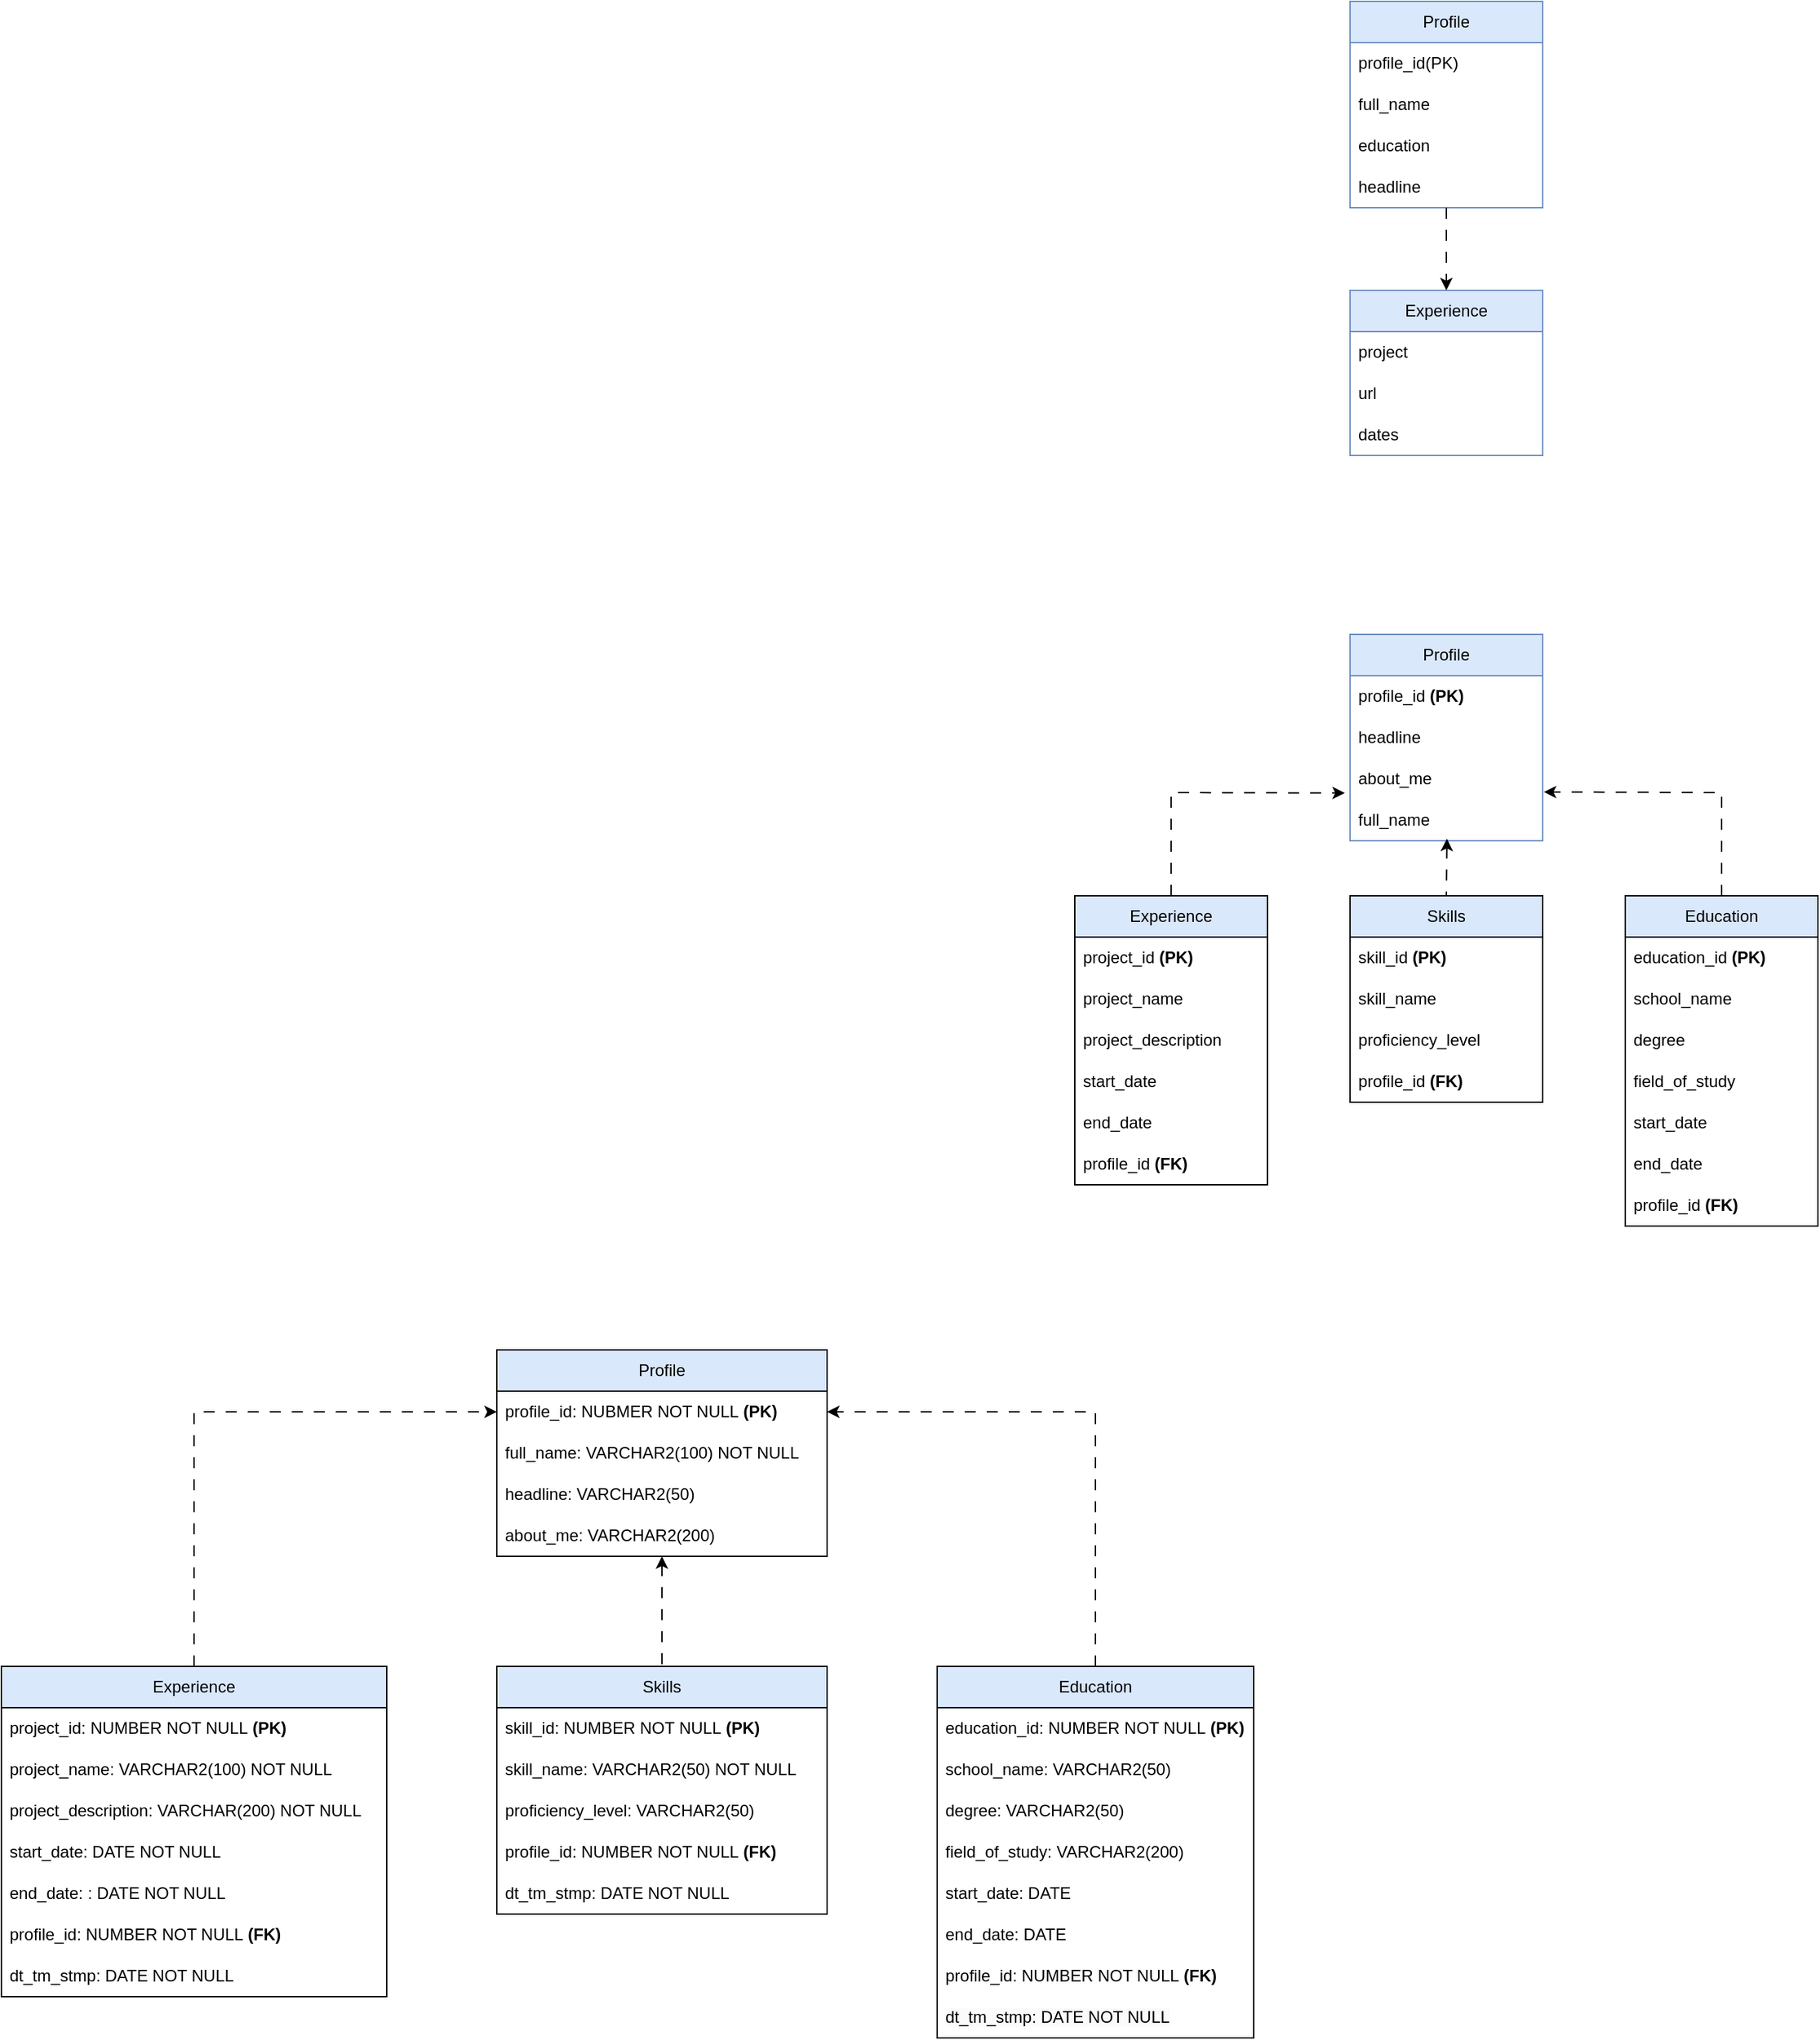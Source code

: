 <mxfile version="21.3.4" type="google" pages="2">
  <diagram name="Страница 1" id="eE-gdzqVYDcZq1q3PWrR">
    <mxGraphModel grid="1" page="1" gridSize="10" guides="1" tooltips="1" connect="1" arrows="1" fold="1" pageScale="1" pageWidth="3300" pageHeight="4681" background="none" math="0" shadow="0">
      <root>
        <mxCell id="0" />
        <mxCell id="1" parent="0" />
        <mxCell id="43woCf4Ci9Up-YKyNIjF-12" value="Profile" style="swimlane;fontStyle=0;childLayout=stackLayout;horizontal=1;startSize=30;horizontalStack=0;resizeParent=1;resizeParentMax=0;resizeLast=0;collapsible=1;marginBottom=0;whiteSpace=wrap;html=1;fillColor=#dae8fc;strokeColor=#6c8ebf;" vertex="1" parent="1">
          <mxGeometry x="1060" y="50" width="140" height="150" as="geometry" />
        </mxCell>
        <mxCell id="43woCf4Ci9Up-YKyNIjF-13" value="profile_id(PK)" style="text;strokeColor=none;fillColor=none;align=left;verticalAlign=middle;spacingLeft=4;spacingRight=4;overflow=hidden;points=[[0,0.5],[1,0.5]];portConstraint=eastwest;rotatable=0;whiteSpace=wrap;html=1;" vertex="1" parent="43woCf4Ci9Up-YKyNIjF-12">
          <mxGeometry y="30" width="140" height="30" as="geometry" />
        </mxCell>
        <mxCell id="43woCf4Ci9Up-YKyNIjF-15" value="full_name" style="text;strokeColor=none;fillColor=none;align=left;verticalAlign=middle;spacingLeft=4;spacingRight=4;overflow=hidden;points=[[0,0.5],[1,0.5]];portConstraint=eastwest;rotatable=0;whiteSpace=wrap;html=1;" vertex="1" parent="43woCf4Ci9Up-YKyNIjF-12">
          <mxGeometry y="60" width="140" height="30" as="geometry" />
        </mxCell>
        <mxCell id="43woCf4Ci9Up-YKyNIjF-16" value="education" style="text;strokeColor=none;fillColor=none;align=left;verticalAlign=middle;spacingLeft=4;spacingRight=4;overflow=hidden;points=[[0,0.5],[1,0.5]];portConstraint=eastwest;rotatable=0;whiteSpace=wrap;html=1;" vertex="1" parent="43woCf4Ci9Up-YKyNIjF-12">
          <mxGeometry y="90" width="140" height="30" as="geometry" />
        </mxCell>
        <mxCell id="43woCf4Ci9Up-YKyNIjF-118" value="headline" style="text;strokeColor=none;fillColor=none;align=left;verticalAlign=middle;spacingLeft=4;spacingRight=4;overflow=hidden;points=[[0,0.5],[1,0.5]];portConstraint=eastwest;rotatable=0;whiteSpace=wrap;html=1;" vertex="1" parent="43woCf4Ci9Up-YKyNIjF-12">
          <mxGeometry y="120" width="140" height="30" as="geometry" />
        </mxCell>
        <mxCell id="43woCf4Ci9Up-YKyNIjF-22" value="Experience" style="swimlane;fontStyle=0;childLayout=stackLayout;horizontal=1;startSize=30;horizontalStack=0;resizeParent=1;resizeParentMax=0;resizeLast=0;collapsible=1;marginBottom=0;whiteSpace=wrap;html=1;fillColor=#dae8fc;strokeColor=#6c8ebf;" vertex="1" parent="1">
          <mxGeometry x="1060" y="260" width="140" height="120" as="geometry" />
        </mxCell>
        <mxCell id="43woCf4Ci9Up-YKyNIjF-23" value="project" style="text;strokeColor=none;fillColor=none;align=left;verticalAlign=middle;spacingLeft=4;spacingRight=4;overflow=hidden;points=[[0,0.5],[1,0.5]];portConstraint=eastwest;rotatable=0;whiteSpace=wrap;html=1;" vertex="1" parent="43woCf4Ci9Up-YKyNIjF-22">
          <mxGeometry y="30" width="140" height="30" as="geometry" />
        </mxCell>
        <mxCell id="43woCf4Ci9Up-YKyNIjF-24" value="url" style="text;strokeColor=none;fillColor=none;align=left;verticalAlign=middle;spacingLeft=4;spacingRight=4;overflow=hidden;points=[[0,0.5],[1,0.5]];portConstraint=eastwest;rotatable=0;whiteSpace=wrap;html=1;" vertex="1" parent="43woCf4Ci9Up-YKyNIjF-22">
          <mxGeometry y="60" width="140" height="30" as="geometry" />
        </mxCell>
        <mxCell id="43woCf4Ci9Up-YKyNIjF-25" value="dates" style="text;strokeColor=none;fillColor=none;align=left;verticalAlign=middle;spacingLeft=4;spacingRight=4;overflow=hidden;points=[[0,0.5],[1,0.5]];portConstraint=eastwest;rotatable=0;whiteSpace=wrap;html=1;" vertex="1" parent="43woCf4Ci9Up-YKyNIjF-22">
          <mxGeometry y="90" width="140" height="30" as="geometry" />
        </mxCell>
        <mxCell id="43woCf4Ci9Up-YKyNIjF-28" value="" style="endArrow=classic;html=1;rounded=0;entryX=0.75;entryY=0;entryDx=0;entryDy=0;dashed=1;dashPattern=8 8;" edge="1" parent="1">
          <mxGeometry width="50" height="50" relative="1" as="geometry">
            <mxPoint x="1130" y="200" as="sourcePoint" />
            <mxPoint x="1130" y="260" as="targetPoint" />
          </mxGeometry>
        </mxCell>
        <mxCell id="43woCf4Ci9Up-YKyNIjF-31" value="Profile" style="swimlane;fontStyle=0;childLayout=stackLayout;horizontal=1;startSize=30;horizontalStack=0;resizeParent=1;resizeParentMax=0;resizeLast=0;collapsible=1;marginBottom=0;whiteSpace=wrap;html=1;fillColor=#dae8fc;strokeColor=#6c8ebf;" vertex="1" parent="1">
          <mxGeometry x="1060" y="510" width="140" height="150" as="geometry">
            <mxRectangle x="1060" y="490" width="70" height="30" as="alternateBounds" />
          </mxGeometry>
        </mxCell>
        <mxCell id="43woCf4Ci9Up-YKyNIjF-32" value="profile_id &lt;b&gt;(PK)&lt;/b&gt;" style="text;strokeColor=none;fillColor=none;align=left;verticalAlign=middle;spacingLeft=4;spacingRight=4;overflow=hidden;points=[[0,0.5],[1,0.5]];portConstraint=eastwest;rotatable=0;whiteSpace=wrap;html=1;" vertex="1" parent="43woCf4Ci9Up-YKyNIjF-31">
          <mxGeometry y="30" width="140" height="30" as="geometry" />
        </mxCell>
        <mxCell id="43woCf4Ci9Up-YKyNIjF-34" value="headline" style="text;strokeColor=none;fillColor=none;align=left;verticalAlign=middle;spacingLeft=4;spacingRight=4;overflow=hidden;points=[[0,0.5],[1,0.5]];portConstraint=eastwest;rotatable=0;whiteSpace=wrap;html=1;" vertex="1" parent="43woCf4Ci9Up-YKyNIjF-31">
          <mxGeometry y="60" width="140" height="30" as="geometry" />
        </mxCell>
        <mxCell id="43woCf4Ci9Up-YKyNIjF-35" value="about_me" style="text;strokeColor=none;fillColor=none;align=left;verticalAlign=middle;spacingLeft=4;spacingRight=4;overflow=hidden;points=[[0,0.5],[1,0.5]];portConstraint=eastwest;rotatable=0;whiteSpace=wrap;html=1;" vertex="1" parent="43woCf4Ci9Up-YKyNIjF-31">
          <mxGeometry y="90" width="140" height="30" as="geometry" />
        </mxCell>
        <mxCell id="43woCf4Ci9Up-YKyNIjF-119" value="full_name" style="text;strokeColor=none;fillColor=none;align=left;verticalAlign=middle;spacingLeft=4;spacingRight=4;overflow=hidden;points=[[0,0.5],[1,0.5]];portConstraint=eastwest;rotatable=0;whiteSpace=wrap;html=1;" vertex="1" parent="43woCf4Ci9Up-YKyNIjF-31">
          <mxGeometry y="120" width="140" height="30" as="geometry" />
        </mxCell>
        <mxCell id="43woCf4Ci9Up-YKyNIjF-45" value="" style="endArrow=none;html=1;rounded=0;entryX=0.5;entryY=0;entryDx=0;entryDy=0;dashed=1;dashPattern=8 8;exitX=0.503;exitY=0.951;exitDx=0;exitDy=0;exitPerimeter=0;startArrow=classic;startFill=1;endFill=0;" edge="1" parent="1" source="43woCf4Ci9Up-YKyNIjF-119">
          <mxGeometry width="50" height="50" relative="1" as="geometry">
            <mxPoint x="1135" y="640" as="sourcePoint" />
            <mxPoint x="1130" y="700" as="targetPoint" />
          </mxGeometry>
        </mxCell>
        <mxCell id="43woCf4Ci9Up-YKyNIjF-50" value="Education" style="swimlane;fontStyle=0;childLayout=stackLayout;horizontal=1;startSize=30;horizontalStack=0;resizeParent=1;resizeParentMax=0;resizeLast=0;collapsible=1;marginBottom=0;whiteSpace=wrap;html=1;fillColor=#dae8fc;strokeColor=#000000;" vertex="1" parent="1">
          <mxGeometry x="1260" y="700" width="140" height="240" as="geometry">
            <mxRectangle x="1260" y="700" width="90" height="30" as="alternateBounds" />
          </mxGeometry>
        </mxCell>
        <mxCell id="43woCf4Ci9Up-YKyNIjF-51" value="education_id&amp;nbsp;&lt;b style=&quot;border-color: var(--border-color);&quot;&gt;(PK)&lt;/b&gt;" style="text;strokeColor=none;fillColor=none;align=left;verticalAlign=middle;spacingLeft=4;spacingRight=4;overflow=hidden;points=[[0,0.5],[1,0.5]];portConstraint=eastwest;rotatable=0;whiteSpace=wrap;html=1;" vertex="1" parent="43woCf4Ci9Up-YKyNIjF-50">
          <mxGeometry y="30" width="140" height="30" as="geometry" />
        </mxCell>
        <mxCell id="43woCf4Ci9Up-YKyNIjF-52" value="school_name" style="text;strokeColor=none;fillColor=none;align=left;verticalAlign=middle;spacingLeft=4;spacingRight=4;overflow=hidden;points=[[0,0.5],[1,0.5]];portConstraint=eastwest;rotatable=0;whiteSpace=wrap;html=1;" vertex="1" parent="43woCf4Ci9Up-YKyNIjF-50">
          <mxGeometry y="60" width="140" height="30" as="geometry" />
        </mxCell>
        <mxCell id="43woCf4Ci9Up-YKyNIjF-53" value="degree" style="text;strokeColor=none;fillColor=none;align=left;verticalAlign=middle;spacingLeft=4;spacingRight=4;overflow=hidden;points=[[0,0.5],[1,0.5]];portConstraint=eastwest;rotatable=0;whiteSpace=wrap;html=1;" vertex="1" parent="43woCf4Ci9Up-YKyNIjF-50">
          <mxGeometry y="90" width="140" height="30" as="geometry" />
        </mxCell>
        <mxCell id="43woCf4Ci9Up-YKyNIjF-54" value="field_of_study" style="text;strokeColor=none;fillColor=none;align=left;verticalAlign=middle;spacingLeft=4;spacingRight=4;overflow=hidden;points=[[0,0.5],[1,0.5]];portConstraint=eastwest;rotatable=0;whiteSpace=wrap;html=1;" vertex="1" parent="43woCf4Ci9Up-YKyNIjF-50">
          <mxGeometry y="120" width="140" height="30" as="geometry" />
        </mxCell>
        <mxCell id="43woCf4Ci9Up-YKyNIjF-55" value="start_date" style="text;strokeColor=none;fillColor=none;align=left;verticalAlign=middle;spacingLeft=4;spacingRight=4;overflow=hidden;points=[[0,0.5],[1,0.5]];portConstraint=eastwest;rotatable=0;whiteSpace=wrap;html=1;" vertex="1" parent="43woCf4Ci9Up-YKyNIjF-50">
          <mxGeometry y="150" width="140" height="30" as="geometry" />
        </mxCell>
        <mxCell id="43woCf4Ci9Up-YKyNIjF-56" value="end_date" style="text;strokeColor=none;fillColor=none;align=left;verticalAlign=middle;spacingLeft=4;spacingRight=4;overflow=hidden;points=[[0,0.5],[1,0.5]];portConstraint=eastwest;rotatable=0;whiteSpace=wrap;html=1;" vertex="1" parent="43woCf4Ci9Up-YKyNIjF-50">
          <mxGeometry y="180" width="140" height="30" as="geometry" />
        </mxCell>
        <mxCell id="43woCf4Ci9Up-YKyNIjF-57" value="profile_id&lt;b style=&quot;border-color: var(--border-color);&quot;&gt;&amp;nbsp;(FK)&lt;/b&gt;" style="text;strokeColor=none;fillColor=none;align=left;verticalAlign=middle;spacingLeft=4;spacingRight=4;overflow=hidden;points=[[0,0.5],[1,0.5]];portConstraint=eastwest;rotatable=0;whiteSpace=wrap;html=1;" vertex="1" parent="43woCf4Ci9Up-YKyNIjF-50">
          <mxGeometry y="210" width="140" height="30" as="geometry" />
        </mxCell>
        <mxCell id="43woCf4Ci9Up-YKyNIjF-58" value="" style="endArrow=classic;html=1;rounded=0;entryX=1.006;entryY=-0.182;entryDx=0;entryDy=0;dashed=1;dashPattern=8 8;exitX=0.5;exitY=0;exitDx=0;exitDy=0;entryPerimeter=0;" edge="1" parent="1" source="43woCf4Ci9Up-YKyNIjF-50" target="43woCf4Ci9Up-YKyNIjF-119">
          <mxGeometry width="50" height="50" relative="1" as="geometry">
            <mxPoint x="1185" y="650" as="sourcePoint" />
            <mxPoint x="1185" y="710" as="targetPoint" />
            <Array as="points">
              <mxPoint x="1330" y="625" />
            </Array>
          </mxGeometry>
        </mxCell>
        <mxCell id="43woCf4Ci9Up-YKyNIjF-59" value="Experience" style="swimlane;fontStyle=0;childLayout=stackLayout;horizontal=1;startSize=30;horizontalStack=0;resizeParent=1;resizeParentMax=0;resizeLast=0;collapsible=1;marginBottom=0;whiteSpace=wrap;html=1;fillColor=#dae8fc;strokeColor=#000000;" vertex="1" parent="1">
          <mxGeometry x="860" y="700" width="140" height="210" as="geometry" />
        </mxCell>
        <mxCell id="43woCf4Ci9Up-YKyNIjF-60" value="project_id&amp;nbsp;&lt;b style=&quot;border-color: var(--border-color);&quot;&gt;(PK)&lt;/b&gt;" style="text;strokeColor=none;fillColor=none;align=left;verticalAlign=middle;spacingLeft=4;spacingRight=4;overflow=hidden;points=[[0,0.5],[1,0.5]];portConstraint=eastwest;rotatable=0;whiteSpace=wrap;html=1;" vertex="1" parent="43woCf4Ci9Up-YKyNIjF-59">
          <mxGeometry y="30" width="140" height="30" as="geometry" />
        </mxCell>
        <mxCell id="43woCf4Ci9Up-YKyNIjF-61" value="project_name" style="text;strokeColor=none;fillColor=none;align=left;verticalAlign=middle;spacingLeft=4;spacingRight=4;overflow=hidden;points=[[0,0.5],[1,0.5]];portConstraint=eastwest;rotatable=0;whiteSpace=wrap;html=1;" vertex="1" parent="43woCf4Ci9Up-YKyNIjF-59">
          <mxGeometry y="60" width="140" height="30" as="geometry" />
        </mxCell>
        <mxCell id="43woCf4Ci9Up-YKyNIjF-62" value="project_description" style="text;strokeColor=none;fillColor=none;align=left;verticalAlign=middle;spacingLeft=4;spacingRight=4;overflow=hidden;points=[[0,0.5],[1,0.5]];portConstraint=eastwest;rotatable=0;whiteSpace=wrap;html=1;" vertex="1" parent="43woCf4Ci9Up-YKyNIjF-59">
          <mxGeometry y="90" width="140" height="30" as="geometry" />
        </mxCell>
        <mxCell id="43woCf4Ci9Up-YKyNIjF-63" value="start_date" style="text;strokeColor=none;fillColor=none;align=left;verticalAlign=middle;spacingLeft=4;spacingRight=4;overflow=hidden;points=[[0,0.5],[1,0.5]];portConstraint=eastwest;rotatable=0;whiteSpace=wrap;html=1;" vertex="1" parent="43woCf4Ci9Up-YKyNIjF-59">
          <mxGeometry y="120" width="140" height="30" as="geometry" />
        </mxCell>
        <mxCell id="43woCf4Ci9Up-YKyNIjF-64" value="end_date" style="text;strokeColor=none;fillColor=none;align=left;verticalAlign=middle;spacingLeft=4;spacingRight=4;overflow=hidden;points=[[0,0.5],[1,0.5]];portConstraint=eastwest;rotatable=0;whiteSpace=wrap;html=1;" vertex="1" parent="43woCf4Ci9Up-YKyNIjF-59">
          <mxGeometry y="150" width="140" height="30" as="geometry" />
        </mxCell>
        <mxCell id="43woCf4Ci9Up-YKyNIjF-65" value="profile_id&lt;b style=&quot;border-color: var(--border-color);&quot;&gt;&amp;nbsp;(FK)&lt;/b&gt;" style="text;strokeColor=none;fillColor=none;align=left;verticalAlign=middle;spacingLeft=4;spacingRight=4;overflow=hidden;points=[[0,0.5],[1,0.5]];portConstraint=eastwest;rotatable=0;whiteSpace=wrap;html=1;" vertex="1" parent="43woCf4Ci9Up-YKyNIjF-59">
          <mxGeometry y="180" width="140" height="30" as="geometry" />
        </mxCell>
        <mxCell id="43woCf4Ci9Up-YKyNIjF-66" value="" style="endArrow=classic;html=1;rounded=0;entryX=-0.027;entryY=0.843;entryDx=0;entryDy=0;dashed=1;dashPattern=8 8;exitX=0.5;exitY=0;exitDx=0;exitDy=0;entryPerimeter=0;" edge="1" parent="1" source="43woCf4Ci9Up-YKyNIjF-59" target="43woCf4Ci9Up-YKyNIjF-35">
          <mxGeometry width="50" height="50" relative="1" as="geometry">
            <mxPoint x="860" y="700" as="sourcePoint" />
            <mxPoint x="730" y="625" as="targetPoint" />
            <Array as="points">
              <mxPoint x="930" y="625" />
            </Array>
          </mxGeometry>
        </mxCell>
        <mxCell id="43woCf4Ci9Up-YKyNIjF-75" value="Skills" style="swimlane;fontStyle=0;childLayout=stackLayout;horizontal=1;startSize=30;horizontalStack=0;resizeParent=1;resizeParentMax=0;resizeLast=0;collapsible=1;marginBottom=0;whiteSpace=wrap;html=1;fillColor=#dae8fc;strokeColor=#000000;" vertex="1" parent="1">
          <mxGeometry x="1060" y="700" width="140" height="150" as="geometry" />
        </mxCell>
        <mxCell id="43woCf4Ci9Up-YKyNIjF-76" value="skill_id&amp;nbsp;&lt;b style=&quot;border-color: var(--border-color);&quot;&gt;(PK)&lt;/b&gt;" style="text;strokeColor=none;fillColor=none;align=left;verticalAlign=middle;spacingLeft=4;spacingRight=4;overflow=hidden;points=[[0,0.5],[1,0.5]];portConstraint=eastwest;rotatable=0;whiteSpace=wrap;html=1;" vertex="1" parent="43woCf4Ci9Up-YKyNIjF-75">
          <mxGeometry y="30" width="140" height="30" as="geometry" />
        </mxCell>
        <mxCell id="43woCf4Ci9Up-YKyNIjF-77" value="skill_name" style="text;strokeColor=none;fillColor=none;align=left;verticalAlign=middle;spacingLeft=4;spacingRight=4;overflow=hidden;points=[[0,0.5],[1,0.5]];portConstraint=eastwest;rotatable=0;whiteSpace=wrap;html=1;" vertex="1" parent="43woCf4Ci9Up-YKyNIjF-75">
          <mxGeometry y="60" width="140" height="30" as="geometry" />
        </mxCell>
        <mxCell id="43woCf4Ci9Up-YKyNIjF-78" value="proficiency_level" style="text;strokeColor=none;fillColor=none;align=left;verticalAlign=middle;spacingLeft=4;spacingRight=4;overflow=hidden;points=[[0,0.5],[1,0.5]];portConstraint=eastwest;rotatable=0;whiteSpace=wrap;html=1;" vertex="1" parent="43woCf4Ci9Up-YKyNIjF-75">
          <mxGeometry y="90" width="140" height="30" as="geometry" />
        </mxCell>
        <mxCell id="43woCf4Ci9Up-YKyNIjF-79" value="profile_id&lt;b style=&quot;border-color: var(--border-color);&quot;&gt;&amp;nbsp;(FK)&lt;/b&gt;" style="text;strokeColor=none;fillColor=none;align=left;verticalAlign=middle;spacingLeft=4;spacingRight=4;overflow=hidden;points=[[0,0.5],[1,0.5]];portConstraint=eastwest;rotatable=0;whiteSpace=wrap;html=1;" vertex="1" parent="43woCf4Ci9Up-YKyNIjF-75">
          <mxGeometry y="120" width="140" height="30" as="geometry" />
        </mxCell>
        <mxCell id="43woCf4Ci9Up-YKyNIjF-109" value="Profile" style="swimlane;fontStyle=0;childLayout=stackLayout;horizontal=1;startSize=30;horizontalStack=0;resizeParent=1;resizeParentMax=0;resizeLast=0;collapsible=1;marginBottom=0;whiteSpace=wrap;html=1;fillColor=#dae8fc;strokeColor=#000000;" vertex="1" parent="1">
          <mxGeometry x="440" y="1030" width="240" height="150" as="geometry" />
        </mxCell>
        <mxCell id="43woCf4Ci9Up-YKyNIjF-110" value="profile_id: NUBMER NOT NULL&amp;nbsp;&lt;b style=&quot;border-color: var(--border-color);&quot;&gt;(PK)&lt;/b&gt;" style="text;strokeColor=none;fillColor=none;align=left;verticalAlign=middle;spacingLeft=4;spacingRight=4;overflow=hidden;points=[[0,0.5],[1,0.5]];portConstraint=eastwest;rotatable=0;whiteSpace=wrap;html=1;" vertex="1" parent="43woCf4Ci9Up-YKyNIjF-109">
          <mxGeometry y="30" width="240" height="30" as="geometry" />
        </mxCell>
        <mxCell id="43woCf4Ci9Up-YKyNIjF-120" value="full_name: VARCHAR2(100) NOT NULL" style="text;strokeColor=none;fillColor=none;align=left;verticalAlign=middle;spacingLeft=4;spacingRight=4;overflow=hidden;points=[[0,0.5],[1,0.5]];portConstraint=eastwest;rotatable=0;whiteSpace=wrap;html=1;" vertex="1" parent="43woCf4Ci9Up-YKyNIjF-109">
          <mxGeometry y="60" width="240" height="30" as="geometry" />
        </mxCell>
        <mxCell id="43woCf4Ci9Up-YKyNIjF-112" value="headline: VARCHAR2(50)" style="text;strokeColor=none;fillColor=none;align=left;verticalAlign=middle;spacingLeft=4;spacingRight=4;overflow=hidden;points=[[0,0.5],[1,0.5]];portConstraint=eastwest;rotatable=0;whiteSpace=wrap;html=1;" vertex="1" parent="43woCf4Ci9Up-YKyNIjF-109">
          <mxGeometry y="90" width="240" height="30" as="geometry" />
        </mxCell>
        <mxCell id="43woCf4Ci9Up-YKyNIjF-113" value="about_me: VARCHAR2(200)" style="text;strokeColor=none;fillColor=none;align=left;verticalAlign=middle;spacingLeft=4;spacingRight=4;overflow=hidden;points=[[0,0.5],[1,0.5]];portConstraint=eastwest;rotatable=0;whiteSpace=wrap;html=1;" vertex="1" parent="43woCf4Ci9Up-YKyNIjF-109">
          <mxGeometry y="120" width="240" height="30" as="geometry" />
        </mxCell>
        <mxCell id="43woCf4Ci9Up-YKyNIjF-121" value="Skills" style="swimlane;fontStyle=0;childLayout=stackLayout;horizontal=1;startSize=30;horizontalStack=0;resizeParent=1;resizeParentMax=0;resizeLast=0;collapsible=1;marginBottom=0;whiteSpace=wrap;html=1;fillColor=#dae8fc;strokeColor=#000000;" vertex="1" parent="1">
          <mxGeometry x="440" y="1260" width="240" height="180" as="geometry" />
        </mxCell>
        <mxCell id="43woCf4Ci9Up-YKyNIjF-122" value="skill_id: NUMBER NOT NULL&amp;nbsp;&lt;b style=&quot;border-color: var(--border-color);&quot;&gt;(PK)&lt;/b&gt;" style="text;strokeColor=none;fillColor=none;align=left;verticalAlign=middle;spacingLeft=4;spacingRight=4;overflow=hidden;points=[[0,0.5],[1,0.5]];portConstraint=eastwest;rotatable=0;whiteSpace=wrap;html=1;" vertex="1" parent="43woCf4Ci9Up-YKyNIjF-121">
          <mxGeometry y="30" width="240" height="30" as="geometry" />
        </mxCell>
        <mxCell id="43woCf4Ci9Up-YKyNIjF-123" value="skill_name: VARCHAR2(50) NOT NULL" style="text;strokeColor=none;fillColor=none;align=left;verticalAlign=middle;spacingLeft=4;spacingRight=4;overflow=hidden;points=[[0,0.5],[1,0.5]];portConstraint=eastwest;rotatable=0;whiteSpace=wrap;html=1;" vertex="1" parent="43woCf4Ci9Up-YKyNIjF-121">
          <mxGeometry y="60" width="240" height="30" as="geometry" />
        </mxCell>
        <mxCell id="43woCf4Ci9Up-YKyNIjF-124" value="proficiency_level: VARCHAR2(50)" style="text;strokeColor=none;fillColor=none;align=left;verticalAlign=middle;spacingLeft=4;spacingRight=4;overflow=hidden;points=[[0,0.5],[1,0.5]];portConstraint=eastwest;rotatable=0;whiteSpace=wrap;html=1;" vertex="1" parent="43woCf4Ci9Up-YKyNIjF-121">
          <mxGeometry y="90" width="240" height="30" as="geometry" />
        </mxCell>
        <mxCell id="43woCf4Ci9Up-YKyNIjF-125" value="profile_id: NUMBER NOT NULL&lt;b style=&quot;border-color: var(--border-color);&quot;&gt;&amp;nbsp;(FK)&lt;/b&gt;" style="text;strokeColor=none;fillColor=none;align=left;verticalAlign=middle;spacingLeft=4;spacingRight=4;overflow=hidden;points=[[0,0.5],[1,0.5]];portConstraint=eastwest;rotatable=0;whiteSpace=wrap;html=1;" vertex="1" parent="43woCf4Ci9Up-YKyNIjF-121">
          <mxGeometry y="120" width="240" height="30" as="geometry" />
        </mxCell>
        <mxCell id="43woCf4Ci9Up-YKyNIjF-126" value="dt_tm_stmp: DATE NOT NULL" style="text;strokeColor=none;fillColor=none;align=left;verticalAlign=middle;spacingLeft=4;spacingRight=4;overflow=hidden;points=[[0,0.5],[1,0.5]];portConstraint=eastwest;rotatable=0;whiteSpace=wrap;html=1;" vertex="1" parent="43woCf4Ci9Up-YKyNIjF-121">
          <mxGeometry y="150" width="240" height="30" as="geometry" />
        </mxCell>
        <mxCell id="43woCf4Ci9Up-YKyNIjF-127" value="Education" style="swimlane;fontStyle=0;childLayout=stackLayout;horizontal=1;startSize=30;horizontalStack=0;resizeParent=1;resizeParentMax=0;resizeLast=0;collapsible=1;marginBottom=0;whiteSpace=wrap;html=1;fillColor=#dae8fc;strokeColor=#000000;" vertex="1" parent="1">
          <mxGeometry x="760" y="1260" width="230" height="270" as="geometry" />
        </mxCell>
        <mxCell id="43woCf4Ci9Up-YKyNIjF-128" value="education_id: NUMBER NOT NULL&amp;nbsp;&lt;b style=&quot;border-color: var(--border-color);&quot;&gt;(PK)&lt;/b&gt;" style="text;strokeColor=none;fillColor=none;align=left;verticalAlign=middle;spacingLeft=4;spacingRight=4;overflow=hidden;points=[[0,0.5],[1,0.5]];portConstraint=eastwest;rotatable=0;whiteSpace=wrap;html=1;" vertex="1" parent="43woCf4Ci9Up-YKyNIjF-127">
          <mxGeometry y="30" width="230" height="30" as="geometry" />
        </mxCell>
        <mxCell id="43woCf4Ci9Up-YKyNIjF-129" value="school_name: VARCHAR2(50)" style="text;strokeColor=none;fillColor=none;align=left;verticalAlign=middle;spacingLeft=4;spacingRight=4;overflow=hidden;points=[[0,0.5],[1,0.5]];portConstraint=eastwest;rotatable=0;whiteSpace=wrap;html=1;" vertex="1" parent="43woCf4Ci9Up-YKyNIjF-127">
          <mxGeometry y="60" width="230" height="30" as="geometry" />
        </mxCell>
        <mxCell id="43woCf4Ci9Up-YKyNIjF-130" value="degree: VARCHAR2(50)" style="text;strokeColor=none;fillColor=none;align=left;verticalAlign=middle;spacingLeft=4;spacingRight=4;overflow=hidden;points=[[0,0.5],[1,0.5]];portConstraint=eastwest;rotatable=0;whiteSpace=wrap;html=1;" vertex="1" parent="43woCf4Ci9Up-YKyNIjF-127">
          <mxGeometry y="90" width="230" height="30" as="geometry" />
        </mxCell>
        <mxCell id="43woCf4Ci9Up-YKyNIjF-131" value="field_of_study: VARCHAR2(200)" style="text;strokeColor=none;fillColor=none;align=left;verticalAlign=middle;spacingLeft=4;spacingRight=4;overflow=hidden;points=[[0,0.5],[1,0.5]];portConstraint=eastwest;rotatable=0;whiteSpace=wrap;html=1;" vertex="1" parent="43woCf4Ci9Up-YKyNIjF-127">
          <mxGeometry y="120" width="230" height="30" as="geometry" />
        </mxCell>
        <mxCell id="43woCf4Ci9Up-YKyNIjF-132" value="start_date: DATE" style="text;strokeColor=none;fillColor=none;align=left;verticalAlign=middle;spacingLeft=4;spacingRight=4;overflow=hidden;points=[[0,0.5],[1,0.5]];portConstraint=eastwest;rotatable=0;whiteSpace=wrap;html=1;" vertex="1" parent="43woCf4Ci9Up-YKyNIjF-127">
          <mxGeometry y="150" width="230" height="30" as="geometry" />
        </mxCell>
        <mxCell id="43woCf4Ci9Up-YKyNIjF-133" value="end_date: DATE" style="text;strokeColor=none;fillColor=none;align=left;verticalAlign=middle;spacingLeft=4;spacingRight=4;overflow=hidden;points=[[0,0.5],[1,0.5]];portConstraint=eastwest;rotatable=0;whiteSpace=wrap;html=1;" vertex="1" parent="43woCf4Ci9Up-YKyNIjF-127">
          <mxGeometry y="180" width="230" height="30" as="geometry" />
        </mxCell>
        <mxCell id="43woCf4Ci9Up-YKyNIjF-134" value="profile_id: NUMBER NOT NULL&lt;b style=&quot;border-color: var(--border-color);&quot;&gt;&amp;nbsp;(FK)&lt;/b&gt;" style="text;strokeColor=none;fillColor=none;align=left;verticalAlign=middle;spacingLeft=4;spacingRight=4;overflow=hidden;points=[[0,0.5],[1,0.5]];portConstraint=eastwest;rotatable=0;whiteSpace=wrap;html=1;" vertex="1" parent="43woCf4Ci9Up-YKyNIjF-127">
          <mxGeometry y="210" width="230" height="30" as="geometry" />
        </mxCell>
        <mxCell id="43woCf4Ci9Up-YKyNIjF-135" value="&lt;span style=&quot;color: rgb(0, 0, 0); font-family: Helvetica; font-size: 12px; font-style: normal; font-variant-ligatures: normal; font-variant-caps: normal; font-weight: 400; letter-spacing: normal; orphans: 2; text-align: left; text-indent: 0px; text-transform: none; widows: 2; word-spacing: 0px; -webkit-text-stroke-width: 0px; background-color: rgb(251, 251, 251); text-decoration-thickness: initial; text-decoration-style: initial; text-decoration-color: initial; float: none; display: inline !important;&quot;&gt;dt_tm_stmp: DATE NOT NULL&lt;/span&gt;" style="text;strokeColor=none;fillColor=none;align=left;verticalAlign=middle;spacingLeft=4;spacingRight=4;overflow=hidden;points=[[0,0.5],[1,0.5]];portConstraint=eastwest;rotatable=0;whiteSpace=wrap;html=1;" vertex="1" parent="43woCf4Ci9Up-YKyNIjF-127">
          <mxGeometry y="240" width="230" height="30" as="geometry" />
        </mxCell>
        <mxCell id="43woCf4Ci9Up-YKyNIjF-136" value="Experience" style="swimlane;fontStyle=0;childLayout=stackLayout;horizontal=1;startSize=30;horizontalStack=0;resizeParent=1;resizeParentMax=0;resizeLast=0;collapsible=1;marginBottom=0;whiteSpace=wrap;html=1;fillColor=#dae8fc;strokeColor=#000000;" vertex="1" parent="1">
          <mxGeometry x="80" y="1260" width="280" height="240" as="geometry" />
        </mxCell>
        <mxCell id="43woCf4Ci9Up-YKyNIjF-137" value="project_id: NUMBER NOT NULL&amp;nbsp;&lt;b style=&quot;border-color: var(--border-color);&quot;&gt;(PK)&lt;/b&gt;" style="text;strokeColor=none;fillColor=none;align=left;verticalAlign=middle;spacingLeft=4;spacingRight=4;overflow=hidden;points=[[0,0.5],[1,0.5]];portConstraint=eastwest;rotatable=0;whiteSpace=wrap;html=1;" vertex="1" parent="43woCf4Ci9Up-YKyNIjF-136">
          <mxGeometry y="30" width="280" height="30" as="geometry" />
        </mxCell>
        <mxCell id="43woCf4Ci9Up-YKyNIjF-138" value="project_name: VARCHAR2(100) NOT NULL" style="text;strokeColor=none;fillColor=none;align=left;verticalAlign=middle;spacingLeft=4;spacingRight=4;overflow=hidden;points=[[0,0.5],[1,0.5]];portConstraint=eastwest;rotatable=0;whiteSpace=wrap;html=1;" vertex="1" parent="43woCf4Ci9Up-YKyNIjF-136">
          <mxGeometry y="60" width="280" height="30" as="geometry" />
        </mxCell>
        <mxCell id="43woCf4Ci9Up-YKyNIjF-139" value="project_description: VARCHAR(200) NOT NULL" style="text;strokeColor=none;fillColor=none;align=left;verticalAlign=middle;spacingLeft=4;spacingRight=4;overflow=hidden;points=[[0,0.5],[1,0.5]];portConstraint=eastwest;rotatable=0;whiteSpace=wrap;html=1;" vertex="1" parent="43woCf4Ci9Up-YKyNIjF-136">
          <mxGeometry y="90" width="280" height="30" as="geometry" />
        </mxCell>
        <mxCell id="43woCf4Ci9Up-YKyNIjF-140" value="start_date: DATE NOT NULL" style="text;strokeColor=none;fillColor=none;align=left;verticalAlign=middle;spacingLeft=4;spacingRight=4;overflow=hidden;points=[[0,0.5],[1,0.5]];portConstraint=eastwest;rotatable=0;whiteSpace=wrap;html=1;" vertex="1" parent="43woCf4Ci9Up-YKyNIjF-136">
          <mxGeometry y="120" width="280" height="30" as="geometry" />
        </mxCell>
        <mxCell id="43woCf4Ci9Up-YKyNIjF-141" value="end_date: : DATE NOT NULL" style="text;strokeColor=none;fillColor=none;align=left;verticalAlign=middle;spacingLeft=4;spacingRight=4;overflow=hidden;points=[[0,0.5],[1,0.5]];portConstraint=eastwest;rotatable=0;whiteSpace=wrap;html=1;" vertex="1" parent="43woCf4Ci9Up-YKyNIjF-136">
          <mxGeometry y="150" width="280" height="30" as="geometry" />
        </mxCell>
        <mxCell id="43woCf4Ci9Up-YKyNIjF-142" value="profile_id: NUMBER NOT NULL&lt;b style=&quot;border-color: var(--border-color);&quot;&gt;&amp;nbsp;(FK)&lt;/b&gt;" style="text;strokeColor=none;fillColor=none;align=left;verticalAlign=middle;spacingLeft=4;spacingRight=4;overflow=hidden;points=[[0,0.5],[1,0.5]];portConstraint=eastwest;rotatable=0;whiteSpace=wrap;html=1;" vertex="1" parent="43woCf4Ci9Up-YKyNIjF-136">
          <mxGeometry y="180" width="280" height="30" as="geometry" />
        </mxCell>
        <mxCell id="43woCf4Ci9Up-YKyNIjF-144" value="dt_tm_stmp: DATE NOT NULL" style="text;strokeColor=none;fillColor=none;align=left;verticalAlign=middle;spacingLeft=4;spacingRight=4;overflow=hidden;points=[[0,0.5],[1,0.5]];portConstraint=eastwest;rotatable=0;whiteSpace=wrap;html=1;" vertex="1" parent="43woCf4Ci9Up-YKyNIjF-136">
          <mxGeometry y="210" width="280" height="30" as="geometry" />
        </mxCell>
        <mxCell id="43woCf4Ci9Up-YKyNIjF-147" value="" style="endArrow=none;html=1;rounded=0;entryX=0.5;entryY=0;entryDx=0;entryDy=0;dashed=1;dashPattern=8 8;startArrow=classic;startFill=1;endFill=0;" edge="1" parent="1" source="43woCf4Ci9Up-YKyNIjF-113" target="43woCf4Ci9Up-YKyNIjF-121">
          <mxGeometry width="50" height="50" relative="1" as="geometry">
            <mxPoint x="560" y="1209" as="sourcePoint" />
            <mxPoint x="560" y="1250" as="targetPoint" />
          </mxGeometry>
        </mxCell>
        <mxCell id="43woCf4Ci9Up-YKyNIjF-148" value="" style="endArrow=classic;html=1;rounded=0;entryX=0;entryY=0.5;entryDx=0;entryDy=0;dashed=1;dashPattern=8 8;exitX=0.5;exitY=0;exitDx=0;exitDy=0;" edge="1" parent="1" source="43woCf4Ci9Up-YKyNIjF-136" target="43woCf4Ci9Up-YKyNIjF-110">
          <mxGeometry width="50" height="50" relative="1" as="geometry">
            <mxPoint x="200" y="1142.5" as="sourcePoint" />
            <mxPoint x="326" y="1067.5" as="targetPoint" />
            <Array as="points">
              <mxPoint x="220" y="1075" />
            </Array>
          </mxGeometry>
        </mxCell>
        <mxCell id="43woCf4Ci9Up-YKyNIjF-149" value="" style="endArrow=classic;html=1;rounded=0;entryX=1;entryY=0.5;entryDx=0;entryDy=0;dashed=1;dashPattern=8 8;exitX=0.5;exitY=0;exitDx=0;exitDy=0;" edge="1" parent="1" source="43woCf4Ci9Up-YKyNIjF-127" target="43woCf4Ci9Up-YKyNIjF-110">
          <mxGeometry width="50" height="50" relative="1" as="geometry">
            <mxPoint x="780" y="690" as="sourcePoint" />
            <mxPoint x="651" y="615" as="targetPoint" />
            <Array as="points">
              <mxPoint x="875" y="1075" />
            </Array>
          </mxGeometry>
        </mxCell>
      </root>
    </mxGraphModel>
  </diagram>
  <diagram id="SQFH57C3cIwmeFMC4TI3" name="Страница 2">
    <mxGraphModel grid="1" page="1" gridSize="10" guides="1" tooltips="1" connect="1" arrows="1" fold="1" pageScale="1" pageWidth="827" pageHeight="1169" math="0" shadow="0">
      <root>
        <mxCell id="0" />
        <mxCell id="1" parent="0" />
        <mxCell id="hcMxVuen1ia8sO0j5E7S-1" value="UserEssentials" style="swimlane;fontStyle=0;childLayout=stackLayout;horizontal=1;startSize=30;horizontalStack=0;resizeParent=1;resizeParentMax=0;resizeLast=0;collapsible=1;marginBottom=0;whiteSpace=wrap;html=1;fillColor=#dae8fc;strokeColor=#6c8ebf;" vertex="1" parent="1">
          <mxGeometry x="160" y="50" width="140" height="150" as="geometry" />
        </mxCell>
        <mxCell id="hcMxVuen1ia8sO0j5E7S-2" value="user_id(PK)" style="text;strokeColor=none;fillColor=none;align=left;verticalAlign=middle;spacingLeft=4;spacingRight=4;overflow=hidden;points=[[0,0.5],[1,0.5]];portConstraint=eastwest;rotatable=0;whiteSpace=wrap;html=1;" vertex="1" parent="hcMxVuen1ia8sO0j5E7S-1">
          <mxGeometry y="30" width="140" height="30" as="geometry" />
        </mxCell>
        <mxCell id="hcMxVuen1ia8sO0j5E7S-3" value="email" style="text;strokeColor=none;fillColor=none;align=left;verticalAlign=middle;spacingLeft=4;spacingRight=4;overflow=hidden;points=[[0,0.5],[1,0.5]];portConstraint=eastwest;rotatable=0;whiteSpace=wrap;html=1;" vertex="1" parent="hcMxVuen1ia8sO0j5E7S-1">
          <mxGeometry y="60" width="140" height="30" as="geometry" />
        </mxCell>
        <mxCell id="hcMxVuen1ia8sO0j5E7S-4" value="password" style="text;strokeColor=none;fillColor=none;align=left;verticalAlign=middle;spacingLeft=4;spacingRight=4;overflow=hidden;points=[[0,0.5],[1,0.5]];portConstraint=eastwest;rotatable=0;whiteSpace=wrap;html=1;" vertex="1" parent="hcMxVuen1ia8sO0j5E7S-1">
          <mxGeometry y="90" width="140" height="30" as="geometry" />
        </mxCell>
        <mxCell id="hcMxVuen1ia8sO0j5E7S-5" value="profile_id(FK)" style="text;strokeColor=none;fillColor=none;align=left;verticalAlign=middle;spacingLeft=4;spacingRight=4;overflow=hidden;points=[[0,0.5],[1,0.5]];portConstraint=eastwest;rotatable=0;whiteSpace=wrap;html=1;" vertex="1" parent="hcMxVuen1ia8sO0j5E7S-1">
          <mxGeometry y="120" width="140" height="30" as="geometry" />
        </mxCell>
        <mxCell id="hcMxVuen1ia8sO0j5E7S-6" value="UserEssentials" style="swimlane;fontStyle=0;childLayout=stackLayout;horizontal=1;startSize=30;horizontalStack=0;resizeParent=1;resizeParentMax=0;resizeLast=0;collapsible=1;marginBottom=0;whiteSpace=wrap;html=1;fillColor=#dae8fc;strokeColor=#6c8ebf;" vertex="1" parent="1">
          <mxGeometry x="120" y="450" width="220" height="150" as="geometry" />
        </mxCell>
        <mxCell id="hcMxVuen1ia8sO0j5E7S-7" value="user_id: NUMBER NOT NULL(PK)" style="text;strokeColor=none;fillColor=none;align=left;verticalAlign=middle;spacingLeft=4;spacingRight=4;overflow=hidden;points=[[0,0.5],[1,0.5]];portConstraint=eastwest;rotatable=0;whiteSpace=wrap;html=1;" vertex="1" parent="hcMxVuen1ia8sO0j5E7S-6">
          <mxGeometry y="30" width="220" height="30" as="geometry" />
        </mxCell>
        <mxCell id="hcMxVuen1ia8sO0j5E7S-8" value="email: VARCHAR2(50) NOT NULL" style="text;strokeColor=none;fillColor=none;align=left;verticalAlign=middle;spacingLeft=4;spacingRight=4;overflow=hidden;points=[[0,0.5],[1,0.5]];portConstraint=eastwest;rotatable=0;whiteSpace=wrap;html=1;" vertex="1" parent="hcMxVuen1ia8sO0j5E7S-6">
          <mxGeometry y="60" width="220" height="30" as="geometry" />
        </mxCell>
        <mxCell id="hcMxVuen1ia8sO0j5E7S-9" value="password: VARCHAR2(50) NOT NULL" style="text;strokeColor=none;fillColor=none;align=left;verticalAlign=middle;spacingLeft=4;spacingRight=4;overflow=hidden;points=[[0,0.5],[1,0.5]];portConstraint=eastwest;rotatable=0;whiteSpace=wrap;html=1;" vertex="1" parent="hcMxVuen1ia8sO0j5E7S-6">
          <mxGeometry y="90" width="220" height="30" as="geometry" />
        </mxCell>
        <mxCell id="hcMxVuen1ia8sO0j5E7S-10" value="profile_id: NUMBER NOT NULL(FK)" style="text;strokeColor=none;fillColor=none;align=left;verticalAlign=middle;spacingLeft=4;spacingRight=4;overflow=hidden;points=[[0,0.5],[1,0.5]];portConstraint=eastwest;rotatable=0;whiteSpace=wrap;html=1;" vertex="1" parent="hcMxVuen1ia8sO0j5E7S-6">
          <mxGeometry y="120" width="220" height="30" as="geometry" />
        </mxCell>
        <mxCell id="hcMxVuen1ia8sO0j5E7S-11" value="UserEssentials" style="swimlane;fontStyle=0;childLayout=stackLayout;horizontal=1;startSize=30;horizontalStack=0;resizeParent=1;resizeParentMax=0;resizeLast=0;collapsible=1;marginBottom=0;whiteSpace=wrap;html=1;fillColor=#dae8fc;strokeColor=#6c8ebf;" vertex="1" parent="1">
          <mxGeometry x="160" y="250" width="140" height="150" as="geometry" />
        </mxCell>
        <mxCell id="hcMxVuen1ia8sO0j5E7S-12" value="user_id(PK)" style="text;strokeColor=none;fillColor=none;align=left;verticalAlign=middle;spacingLeft=4;spacingRight=4;overflow=hidden;points=[[0,0.5],[1,0.5]];portConstraint=eastwest;rotatable=0;whiteSpace=wrap;html=1;" vertex="1" parent="hcMxVuen1ia8sO0j5E7S-11">
          <mxGeometry y="30" width="140" height="30" as="geometry" />
        </mxCell>
        <mxCell id="hcMxVuen1ia8sO0j5E7S-13" value="email" style="text;strokeColor=none;fillColor=none;align=left;verticalAlign=middle;spacingLeft=4;spacingRight=4;overflow=hidden;points=[[0,0.5],[1,0.5]];portConstraint=eastwest;rotatable=0;whiteSpace=wrap;html=1;" vertex="1" parent="hcMxVuen1ia8sO0j5E7S-11">
          <mxGeometry y="60" width="140" height="30" as="geometry" />
        </mxCell>
        <mxCell id="hcMxVuen1ia8sO0j5E7S-14" value="password" style="text;strokeColor=none;fillColor=none;align=left;verticalAlign=middle;spacingLeft=4;spacingRight=4;overflow=hidden;points=[[0,0.5],[1,0.5]];portConstraint=eastwest;rotatable=0;whiteSpace=wrap;html=1;" vertex="1" parent="hcMxVuen1ia8sO0j5E7S-11">
          <mxGeometry y="90" width="140" height="30" as="geometry" />
        </mxCell>
        <mxCell id="hcMxVuen1ia8sO0j5E7S-15" value="profile_id(FK)" style="text;strokeColor=none;fillColor=none;align=left;verticalAlign=middle;spacingLeft=4;spacingRight=4;overflow=hidden;points=[[0,0.5],[1,0.5]];portConstraint=eastwest;rotatable=0;whiteSpace=wrap;html=1;" vertex="1" parent="hcMxVuen1ia8sO0j5E7S-11">
          <mxGeometry y="120" width="140" height="30" as="geometry" />
        </mxCell>
      </root>
    </mxGraphModel>
  </diagram>
</mxfile>
